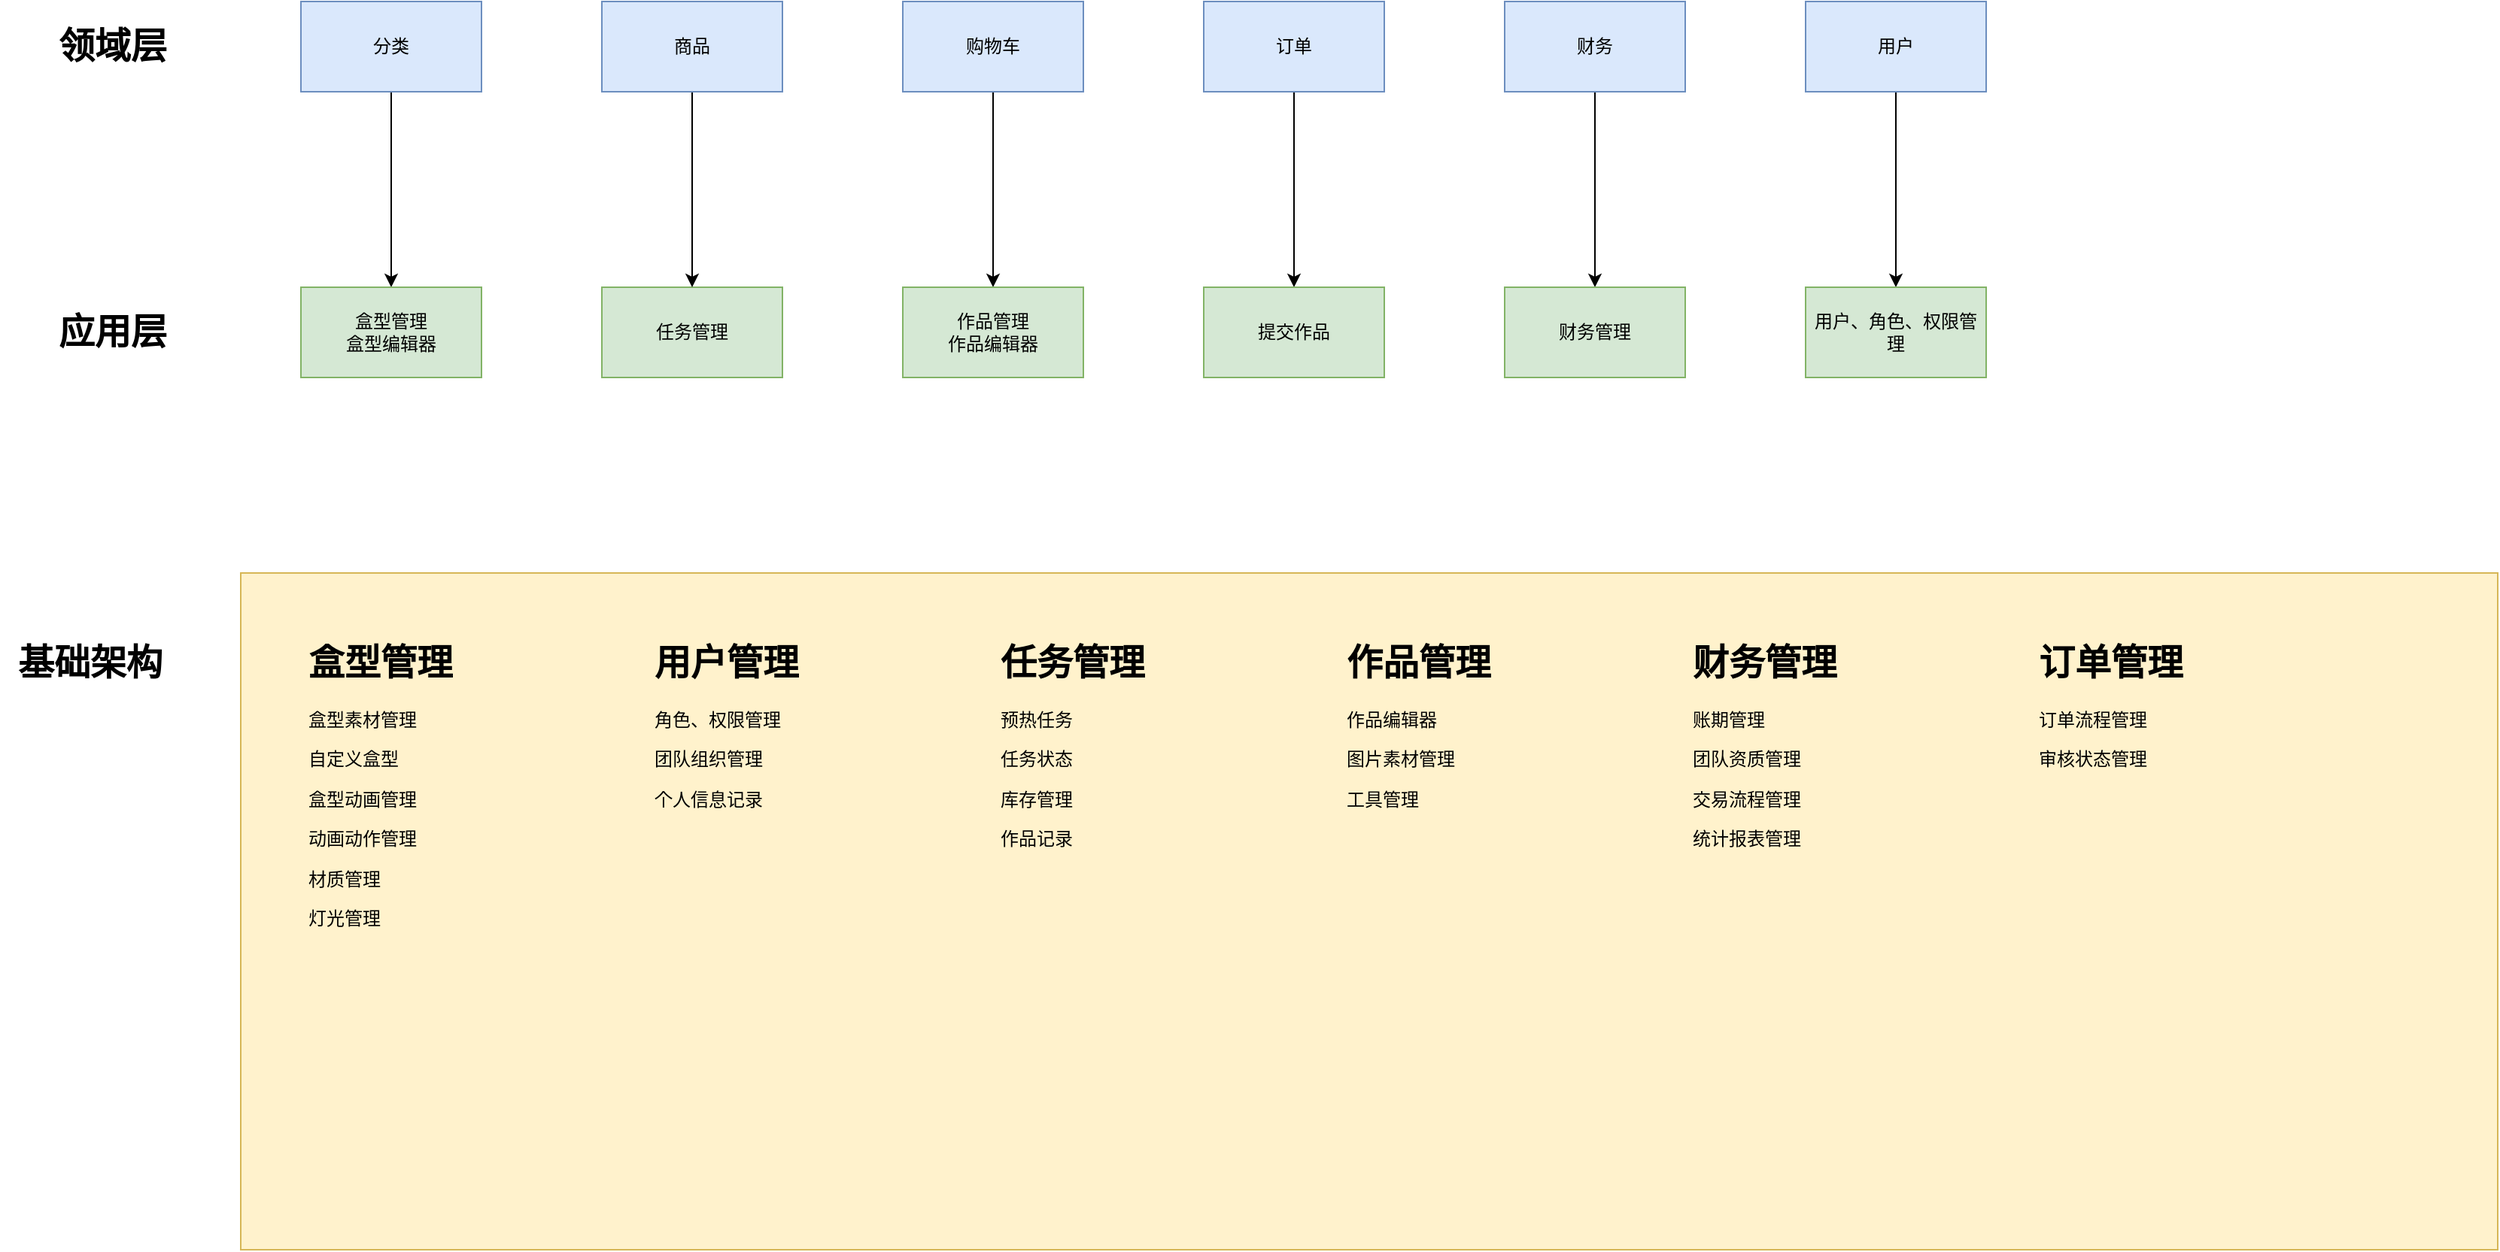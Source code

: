 <mxfile version="14.7.4" type="github">
  <diagram id="prtHgNgQTEPvFCAcTncT" name="Page-1">
    <mxGraphModel dx="2249" dy="744" grid="1" gridSize="10" guides="1" tooltips="1" connect="1" arrows="1" fold="1" page="1" pageScale="1" pageWidth="827" pageHeight="1169" math="0" shadow="0">
      <root>
        <mxCell id="0" />
        <mxCell id="1" parent="0" />
        <mxCell id="T7KhoSbm_cnwnL_aputI-1" value="任务管理" style="rounded=0;whiteSpace=wrap;html=1;fillColor=#d5e8d4;strokeColor=#82b366;" vertex="1" parent="1">
          <mxGeometry x="240" y="570" width="120" height="60" as="geometry" />
        </mxCell>
        <mxCell id="T7KhoSbm_cnwnL_aputI-2" value="&lt;h1&gt;&lt;font style=&quot;vertical-align: inherit&quot;&gt;&lt;font style=&quot;vertical-align: inherit&quot;&gt;&lt;font style=&quot;vertical-align: inherit&quot;&gt;&lt;font style=&quot;vertical-align: inherit&quot;&gt;&lt;font style=&quot;vertical-align: inherit&quot;&gt;&lt;font style=&quot;vertical-align: inherit&quot;&gt;应用层&lt;/font&gt;&lt;/font&gt;&lt;/font&gt;&lt;/font&gt;&lt;/font&gt;&lt;/font&gt;&lt;/h1&gt;" style="text;html=1;strokeColor=none;fillColor=none;align=center;verticalAlign=middle;whiteSpace=wrap;rounded=0;" vertex="1" parent="1">
          <mxGeometry x="-130" y="580" width="90" height="40" as="geometry" />
        </mxCell>
        <mxCell id="T7KhoSbm_cnwnL_aputI-3" value="&lt;h1&gt;&lt;font style=&quot;vertical-align: inherit&quot;&gt;&lt;font style=&quot;vertical-align: inherit&quot;&gt;&lt;font style=&quot;vertical-align: inherit&quot;&gt;&lt;font style=&quot;vertical-align: inherit&quot;&gt;&lt;font style=&quot;vertical-align: inherit&quot;&gt;&lt;font style=&quot;vertical-align: inherit&quot;&gt;&lt;font style=&quot;vertical-align: inherit&quot;&gt;&lt;font style=&quot;vertical-align: inherit&quot;&gt;领域层&lt;/font&gt;&lt;/font&gt;&lt;/font&gt;&lt;/font&gt;&lt;/font&gt;&lt;/font&gt;&lt;/font&gt;&lt;/font&gt;&lt;/h1&gt;" style="text;html=1;strokeColor=none;fillColor=none;align=center;verticalAlign=middle;whiteSpace=wrap;rounded=0;" vertex="1" parent="1">
          <mxGeometry x="-130" y="390" width="90" height="40" as="geometry" />
        </mxCell>
        <mxCell id="T7KhoSbm_cnwnL_aputI-13" style="edgeStyle=orthogonalEdgeStyle;rounded=0;orthogonalLoop=1;jettySize=auto;html=1;" edge="1" parent="1" source="T7KhoSbm_cnwnL_aputI-4" target="T7KhoSbm_cnwnL_aputI-1">
          <mxGeometry relative="1" as="geometry" />
        </mxCell>
        <mxCell id="T7KhoSbm_cnwnL_aputI-4" value="商品" style="rounded=0;whiteSpace=wrap;html=1;fillColor=#dae8fc;strokeColor=#6c8ebf;" vertex="1" parent="1">
          <mxGeometry x="240" y="380" width="120" height="60" as="geometry" />
        </mxCell>
        <mxCell id="T7KhoSbm_cnwnL_aputI-15" style="edgeStyle=orthogonalEdgeStyle;rounded=0;orthogonalLoop=1;jettySize=auto;html=1;" edge="1" parent="1" source="T7KhoSbm_cnwnL_aputI-5" target="T7KhoSbm_cnwnL_aputI-14">
          <mxGeometry relative="1" as="geometry" />
        </mxCell>
        <mxCell id="T7KhoSbm_cnwnL_aputI-5" value="订单" style="rounded=0;whiteSpace=wrap;html=1;fillColor=#dae8fc;strokeColor=#6c8ebf;" vertex="1" parent="1">
          <mxGeometry x="640" y="380" width="120" height="60" as="geometry" />
        </mxCell>
        <mxCell id="T7KhoSbm_cnwnL_aputI-19" style="edgeStyle=orthogonalEdgeStyle;rounded=0;orthogonalLoop=1;jettySize=auto;html=1;entryX=0.5;entryY=0;entryDx=0;entryDy=0;" edge="1" parent="1" source="T7KhoSbm_cnwnL_aputI-6" target="T7KhoSbm_cnwnL_aputI-16">
          <mxGeometry relative="1" as="geometry" />
        </mxCell>
        <mxCell id="T7KhoSbm_cnwnL_aputI-6" value="财务" style="rounded=0;whiteSpace=wrap;html=1;fillColor=#dae8fc;strokeColor=#6c8ebf;" vertex="1" parent="1">
          <mxGeometry x="840" y="380" width="120" height="60" as="geometry" />
        </mxCell>
        <mxCell id="T7KhoSbm_cnwnL_aputI-20" style="edgeStyle=orthogonalEdgeStyle;rounded=0;orthogonalLoop=1;jettySize=auto;html=1;entryX=0.5;entryY=0;entryDx=0;entryDy=0;" edge="1" parent="1" source="T7KhoSbm_cnwnL_aputI-7" target="T7KhoSbm_cnwnL_aputI-17">
          <mxGeometry relative="1" as="geometry" />
        </mxCell>
        <mxCell id="T7KhoSbm_cnwnL_aputI-7" value="用户" style="rounded=0;whiteSpace=wrap;html=1;fillColor=#dae8fc;strokeColor=#6c8ebf;" vertex="1" parent="1">
          <mxGeometry x="1040" y="380" width="120" height="60" as="geometry" />
        </mxCell>
        <mxCell id="T7KhoSbm_cnwnL_aputI-21" style="edgeStyle=orthogonalEdgeStyle;rounded=0;orthogonalLoop=1;jettySize=auto;html=1;entryX=0.5;entryY=0;entryDx=0;entryDy=0;" edge="1" parent="1" source="T7KhoSbm_cnwnL_aputI-8" target="T7KhoSbm_cnwnL_aputI-18">
          <mxGeometry relative="1" as="geometry" />
        </mxCell>
        <mxCell id="T7KhoSbm_cnwnL_aputI-8" value="分类" style="rounded=0;whiteSpace=wrap;html=1;fillColor=#dae8fc;strokeColor=#6c8ebf;" vertex="1" parent="1">
          <mxGeometry x="40" y="380" width="120" height="60" as="geometry" />
        </mxCell>
        <mxCell id="T7KhoSbm_cnwnL_aputI-14" value="提交作品" style="rounded=0;whiteSpace=wrap;html=1;fillColor=#d5e8d4;strokeColor=#82b366;" vertex="1" parent="1">
          <mxGeometry x="640" y="570" width="120" height="60" as="geometry" />
        </mxCell>
        <mxCell id="T7KhoSbm_cnwnL_aputI-16" value="财务管理" style="rounded=0;whiteSpace=wrap;html=1;fillColor=#d5e8d4;strokeColor=#82b366;" vertex="1" parent="1">
          <mxGeometry x="840" y="570" width="120" height="60" as="geometry" />
        </mxCell>
        <mxCell id="T7KhoSbm_cnwnL_aputI-17" value="用户、角色、权限管理" style="rounded=0;whiteSpace=wrap;html=1;fillColor=#d5e8d4;strokeColor=#82b366;" vertex="1" parent="1">
          <mxGeometry x="1040" y="570" width="120" height="60" as="geometry" />
        </mxCell>
        <mxCell id="T7KhoSbm_cnwnL_aputI-18" value="盒型管理&lt;br&gt;盒型编辑器" style="rounded=0;whiteSpace=wrap;html=1;fillColor=#d5e8d4;strokeColor=#82b366;" vertex="1" parent="1">
          <mxGeometry x="40" y="570" width="120" height="60" as="geometry" />
        </mxCell>
        <mxCell id="T7KhoSbm_cnwnL_aputI-27" style="edgeStyle=orthogonalEdgeStyle;rounded=0;orthogonalLoop=1;jettySize=auto;html=1;" edge="1" source="T7KhoSbm_cnwnL_aputI-28" target="T7KhoSbm_cnwnL_aputI-30" parent="1">
          <mxGeometry relative="1" as="geometry" />
        </mxCell>
        <mxCell id="T7KhoSbm_cnwnL_aputI-28" value="购物车" style="rounded=0;whiteSpace=wrap;html=1;fillColor=#dae8fc;strokeColor=#6c8ebf;" vertex="1" parent="1">
          <mxGeometry x="440" y="380" width="120" height="60" as="geometry" />
        </mxCell>
        <mxCell id="T7KhoSbm_cnwnL_aputI-30" value="作品管理&lt;br&gt;作品编辑器" style="rounded=0;whiteSpace=wrap;html=1;fillColor=#d5e8d4;strokeColor=#82b366;" vertex="1" parent="1">
          <mxGeometry x="440" y="570" width="120" height="60" as="geometry" />
        </mxCell>
        <mxCell id="T7KhoSbm_cnwnL_aputI-38" value="&lt;h1&gt;&lt;font style=&quot;vertical-align: inherit&quot;&gt;&lt;font style=&quot;vertical-align: inherit&quot;&gt;&lt;font style=&quot;vertical-align: inherit&quot;&gt;&lt;font style=&quot;vertical-align: inherit&quot;&gt;&lt;font style=&quot;vertical-align: inherit&quot;&gt;&lt;font style=&quot;vertical-align: inherit&quot;&gt;基础架构&lt;/font&gt;&lt;/font&gt;&lt;/font&gt;&lt;/font&gt;&lt;/font&gt;&lt;/font&gt;&lt;/h1&gt;" style="text;html=1;strokeColor=none;fillColor=none;align=center;verticalAlign=middle;whiteSpace=wrap;rounded=0;" vertex="1" parent="1">
          <mxGeometry x="-160" y="800" width="120" height="40" as="geometry" />
        </mxCell>
        <mxCell id="T7KhoSbm_cnwnL_aputI-39" value="" style="rounded=0;whiteSpace=wrap;html=1;fillColor=#fff2cc;strokeColor=#d6b656;align=center;" vertex="1" parent="1">
          <mxGeometry y="760" width="1500" height="450" as="geometry" />
        </mxCell>
        <mxCell id="T7KhoSbm_cnwnL_aputI-44" value="&lt;h1&gt;盒型管理&lt;/h1&gt;&lt;p&gt;&lt;span&gt;盒型素材管理&lt;/span&gt;&lt;/p&gt;&lt;p&gt;自定义盒型&lt;span&gt;&lt;br&gt;&lt;/span&gt;&lt;/p&gt;&lt;p&gt;盒型动画管理&lt;/p&gt;&lt;p&gt;动画动作管理&lt;/p&gt;&lt;p&gt;材质管理&lt;/p&gt;&lt;p&gt;灯光管理&lt;/p&gt;" style="text;html=1;strokeColor=none;fillColor=none;spacing=5;spacingTop=-20;whiteSpace=wrap;overflow=hidden;rounded=0;" vertex="1" parent="1">
          <mxGeometry x="40" y="800" width="190" height="210" as="geometry" />
        </mxCell>
        <mxCell id="T7KhoSbm_cnwnL_aputI-45" value="&lt;h1&gt;用户管理&lt;/h1&gt;&lt;p&gt;角色、权限管理&lt;/p&gt;&lt;p&gt;团队组织管理&lt;/p&gt;&lt;p&gt;个人信息记录&lt;/p&gt;&lt;p&gt;&lt;br&gt;&lt;/p&gt;&lt;p&gt;&lt;br&gt;&lt;/p&gt;" style="text;html=1;strokeColor=none;fillColor=none;spacing=5;spacingTop=-20;whiteSpace=wrap;overflow=hidden;rounded=0;" vertex="1" parent="1">
          <mxGeometry x="270" y="800" width="190" height="210" as="geometry" />
        </mxCell>
        <mxCell id="T7KhoSbm_cnwnL_aputI-46" value="&lt;h1&gt;任务管理&lt;/h1&gt;&lt;p&gt;预热任务&lt;/p&gt;&lt;p&gt;任务状态&lt;/p&gt;&lt;p&gt;库存管理&lt;/p&gt;&lt;p&gt;作品记录&lt;/p&gt;&lt;p&gt;&lt;br&gt;&lt;/p&gt;" style="text;html=1;strokeColor=none;fillColor=none;spacing=5;spacingTop=-20;whiteSpace=wrap;overflow=hidden;rounded=0;" vertex="1" parent="1">
          <mxGeometry x="500" y="800" width="190" height="210" as="geometry" />
        </mxCell>
        <mxCell id="T7KhoSbm_cnwnL_aputI-47" value="&lt;h1&gt;作品管理&lt;/h1&gt;&lt;p&gt;作品编辑器&lt;/p&gt;&lt;p&gt;图片素材管理&lt;/p&gt;&lt;p&gt;工具管理&lt;/p&gt;&lt;p&gt;&lt;br&gt;&lt;/p&gt;&lt;p&gt;&lt;br&gt;&lt;/p&gt;" style="text;html=1;strokeColor=none;fillColor=none;spacing=5;spacingTop=-20;whiteSpace=wrap;overflow=hidden;rounded=0;" vertex="1" parent="1">
          <mxGeometry x="730" y="800" width="190" height="210" as="geometry" />
        </mxCell>
        <mxCell id="T7KhoSbm_cnwnL_aputI-48" value="&lt;h1&gt;财务管理&lt;/h1&gt;&lt;p&gt;账期管理&lt;/p&gt;&lt;p&gt;团队资质管理&lt;/p&gt;&lt;p&gt;交易流程管理&lt;/p&gt;&lt;p&gt;统计报表管理&lt;/p&gt;&lt;p&gt;&lt;br&gt;&lt;/p&gt;&lt;p&gt;&lt;br&gt;&lt;/p&gt;&lt;p&gt;&lt;br&gt;&lt;/p&gt;" style="text;html=1;strokeColor=none;fillColor=none;spacing=5;spacingTop=-20;whiteSpace=wrap;overflow=hidden;rounded=0;" vertex="1" parent="1">
          <mxGeometry x="960" y="800" width="190" height="210" as="geometry" />
        </mxCell>
        <mxCell id="T7KhoSbm_cnwnL_aputI-49" value="&lt;h1&gt;订单管理&lt;/h1&gt;&lt;p&gt;订单流程管理&lt;/p&gt;&lt;p&gt;审核状态管理&lt;/p&gt;&lt;p&gt;&lt;br&gt;&lt;/p&gt;&lt;p&gt;&lt;br&gt;&lt;/p&gt;&lt;p&gt;&lt;br&gt;&lt;/p&gt;&lt;p&gt;&lt;br&gt;&lt;/p&gt;" style="text;html=1;strokeColor=none;fillColor=none;spacing=5;spacingTop=-20;whiteSpace=wrap;overflow=hidden;rounded=0;" vertex="1" parent="1">
          <mxGeometry x="1190" y="800" width="190" height="210" as="geometry" />
        </mxCell>
      </root>
    </mxGraphModel>
  </diagram>
</mxfile>
